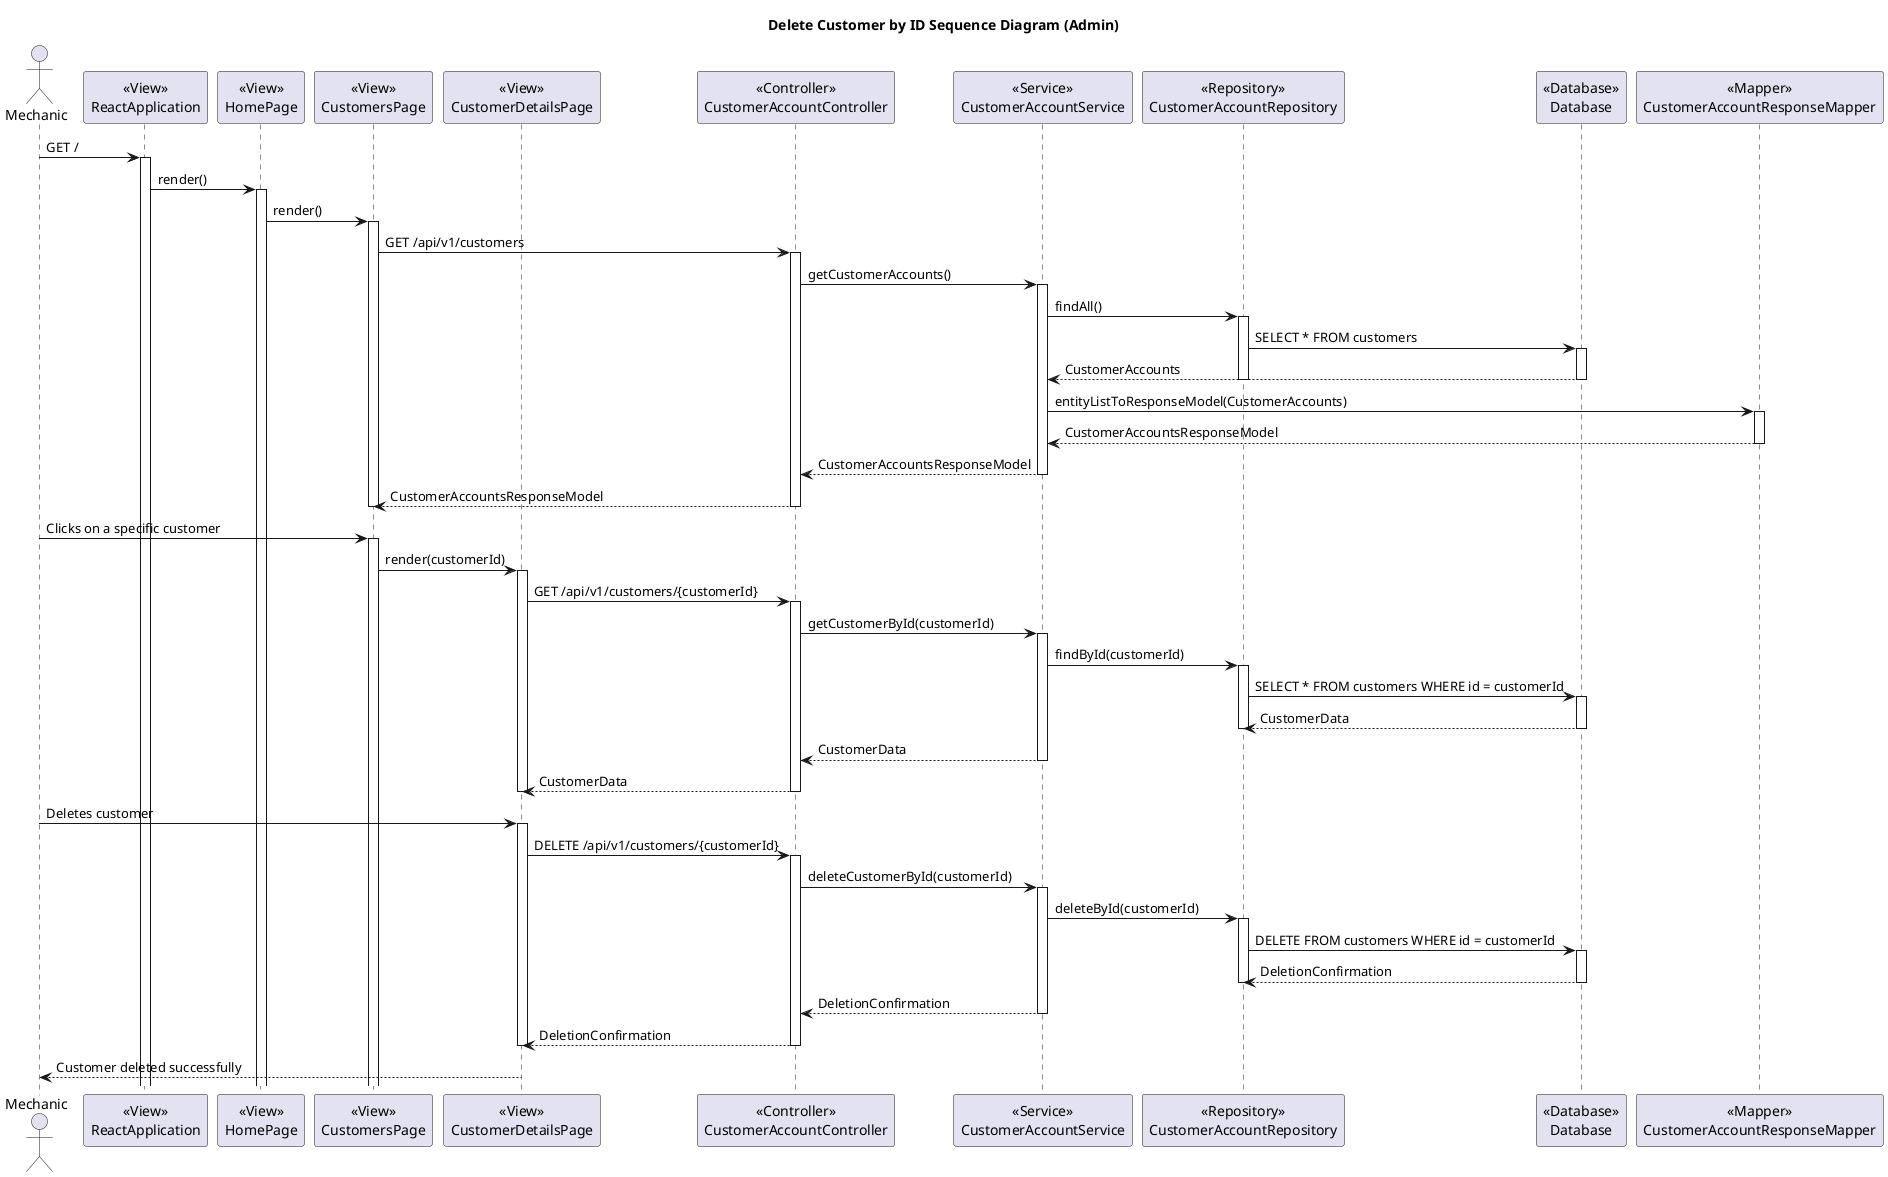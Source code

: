 @startuml

title Delete Customer by ID Sequence Diagram (Admin)

actor Mechanic

participant ReactApplication as "<<View>>\nReactApplication"
participant HomePage as "<<View>>\nHomePage"
participant CustomersPage as "<<View>>\nCustomersPage"
participant CustomerDetailsPage as "<<View>>\nCustomerDetailsPage"

participant CustomerAccountController as "<<Controller>>\nCustomerAccountController"
participant CustomerAccountService as "<<Service>>\nCustomerAccountService"
participant CustomerAccountRepository as "<<Repository>>\nCustomerAccountRepository"
participant Database as "<<Database>>\nDatabase"
participant CustomerAccountResponseMapper as "<<Mapper>>\nCustomerAccountResponseMapper"

Mechanic -> ReactApplication: GET /
activate ReactApplication

ReactApplication -> HomePage: render()
activate HomePage

HomePage -> CustomersPage: render()
activate CustomersPage

CustomersPage -> CustomerAccountController: GET /api/v1/customers
activate CustomerAccountController

CustomerAccountController -> CustomerAccountService: getCustomerAccounts()
activate CustomerAccountService

CustomerAccountService -> CustomerAccountRepository: findAll()
activate CustomerAccountRepository

CustomerAccountRepository -> Database: SELECT * FROM customers
activate Database

Database --> CustomerAccountService: CustomerAccounts

deactivate CustomerAccountRepository
deactivate Database

CustomerAccountService -> CustomerAccountResponseMapper: entityListToResponseModel(CustomerAccounts)
activate CustomerAccountResponseMapper

CustomerAccountResponseMapper --> CustomerAccountService: CustomerAccountsResponseModel

deactivate CustomerAccountResponseMapper
CustomerAccountService --> CustomerAccountController: CustomerAccountsResponseModel

deactivate CustomerAccountService
CustomerAccountController --> CustomersPage: CustomerAccountsResponseModel

deactivate CustomerAccountController
deactivate CustomersPage

Mechanic -> CustomersPage: Clicks on a specific customer
activate CustomersPage

CustomersPage -> CustomerDetailsPage: render(customerId)
activate CustomerDetailsPage

CustomerDetailsPage -> CustomerAccountController: GET /api/v1/customers/{customerId}
activate CustomerAccountController

CustomerAccountController -> CustomerAccountService: getCustomerById(customerId)
activate CustomerAccountService

CustomerAccountService -> CustomerAccountRepository: findById(customerId)
activate CustomerAccountRepository

CustomerAccountRepository -> Database: SELECT * FROM customers WHERE id = customerId
activate Database

Database --> CustomerAccountRepository: CustomerData

deactivate CustomerAccountRepository
deactivate Database

CustomerAccountService --> CustomerAccountController: CustomerData

deactivate CustomerAccountService
CustomerAccountController --> CustomerDetailsPage: CustomerData

deactivate CustomerAccountController
deactivate CustomerDetailsPage

Mechanic -> CustomerDetailsPage: Deletes customer
activate CustomerDetailsPage

CustomerDetailsPage -> CustomerAccountController: DELETE /api/v1/customers/{customerId}
activate CustomerAccountController

CustomerAccountController -> CustomerAccountService: deleteCustomerById(customerId)
activate CustomerAccountService

CustomerAccountService -> CustomerAccountRepository: deleteById(customerId)
activate CustomerAccountRepository

CustomerAccountRepository -> Database: DELETE FROM customers WHERE id = customerId
activate Database

Database --> CustomerAccountRepository: DeletionConfirmation

deactivate CustomerAccountRepository
deactivate Database

CustomerAccountService --> CustomerAccountController: DeletionConfirmation

deactivate CustomerAccountService
CustomerAccountController --> CustomerDetailsPage: DeletionConfirmation

deactivate CustomerAccountController
deactivate CustomerDetailsPage

Mechanic <-- CustomerDetailsPage: Customer deleted successfully

@enduml
